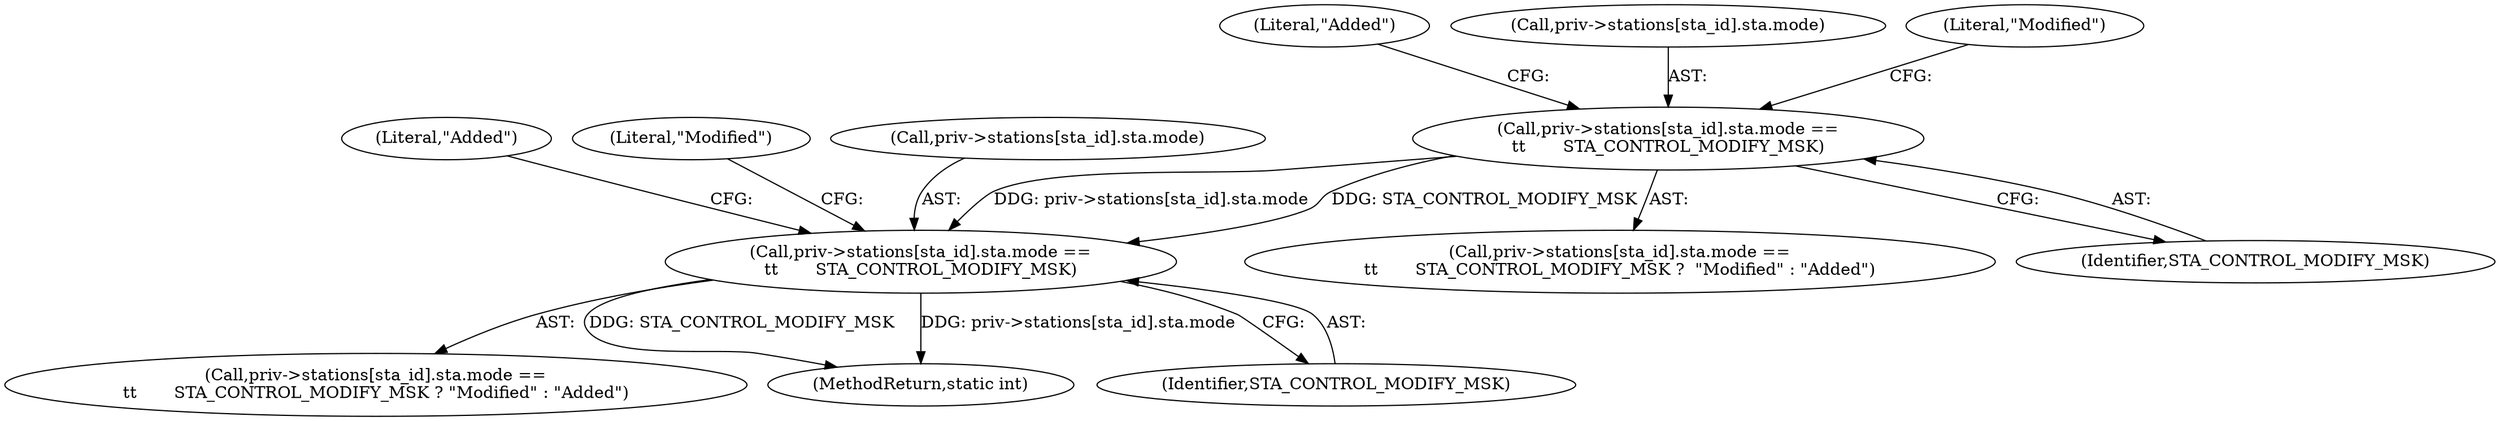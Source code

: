 digraph "0_linux_2da424b0773cea3db47e1e81db71eeebde8269d4@array" {
"1000205" [label="(Call,priv->stations[sta_id].sta.mode ==\n\t\t       STA_CONTROL_MODIFY_MSK)"];
"1000234" [label="(Call,priv->stations[sta_id].sta.mode ==\n\t\t       STA_CONTROL_MODIFY_MSK)"];
"1000233" [label="(Call,priv->stations[sta_id].sta.mode ==\n\t\t       STA_CONTROL_MODIFY_MSK ? \"Modified\" : \"Added\")"];
"1000234" [label="(Call,priv->stations[sta_id].sta.mode ==\n\t\t       STA_CONTROL_MODIFY_MSK)"];
"1000217" [label="(Literal,\"Added\")"];
"1000262" [label="(MethodReturn,static int)"];
"1000206" [label="(Call,priv->stations[sta_id].sta.mode)"];
"1000246" [label="(Literal,\"Added\")"];
"1000245" [label="(Literal,\"Modified\")"];
"1000204" [label="(Call,priv->stations[sta_id].sta.mode ==\n\t\t       STA_CONTROL_MODIFY_MSK ?  \"Modified\" : \"Added\")"];
"1000205" [label="(Call,priv->stations[sta_id].sta.mode ==\n\t\t       STA_CONTROL_MODIFY_MSK)"];
"1000235" [label="(Call,priv->stations[sta_id].sta.mode)"];
"1000244" [label="(Identifier,STA_CONTROL_MODIFY_MSK)"];
"1000216" [label="(Literal,\"Modified\")"];
"1000215" [label="(Identifier,STA_CONTROL_MODIFY_MSK)"];
"1000205" -> "1000204"  [label="AST: "];
"1000205" -> "1000215"  [label="CFG: "];
"1000206" -> "1000205"  [label="AST: "];
"1000215" -> "1000205"  [label="AST: "];
"1000216" -> "1000205"  [label="CFG: "];
"1000217" -> "1000205"  [label="CFG: "];
"1000205" -> "1000234"  [label="DDG: priv->stations[sta_id].sta.mode"];
"1000205" -> "1000234"  [label="DDG: STA_CONTROL_MODIFY_MSK"];
"1000234" -> "1000233"  [label="AST: "];
"1000234" -> "1000244"  [label="CFG: "];
"1000235" -> "1000234"  [label="AST: "];
"1000244" -> "1000234"  [label="AST: "];
"1000245" -> "1000234"  [label="CFG: "];
"1000246" -> "1000234"  [label="CFG: "];
"1000234" -> "1000262"  [label="DDG: STA_CONTROL_MODIFY_MSK"];
"1000234" -> "1000262"  [label="DDG: priv->stations[sta_id].sta.mode"];
}

